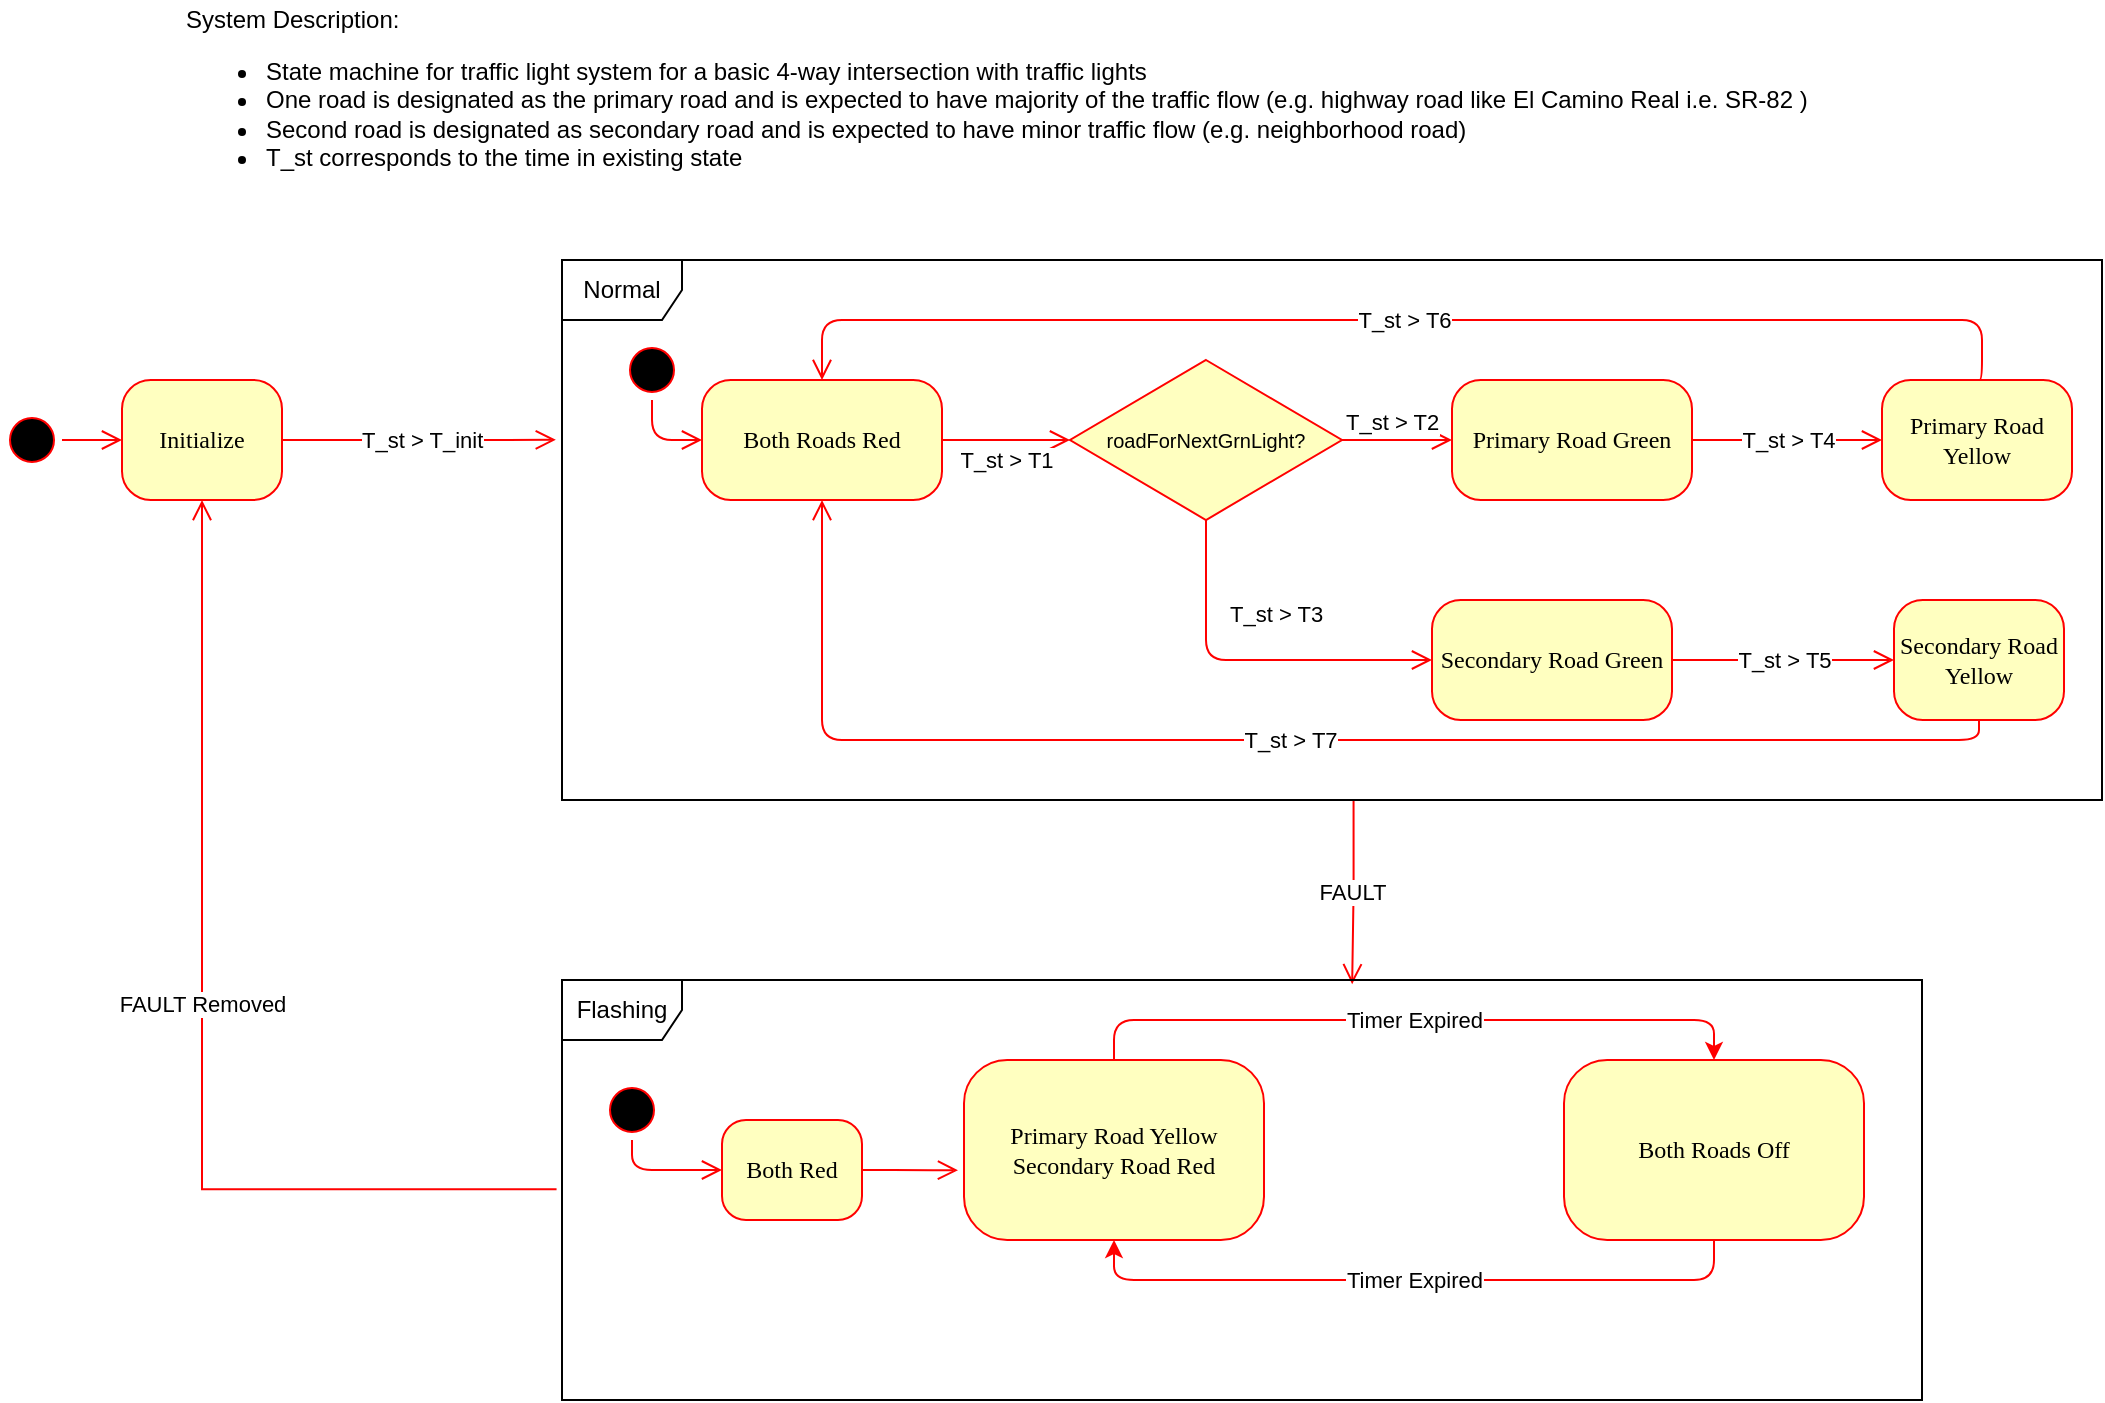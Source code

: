 <mxfile version="24.7.6" pages="2">
  <diagram name="Development" id="58cdce13-f638-feb5-8d6f-7d28b1aa9fa0">
    <mxGraphModel dx="1434" dy="738" grid="1" gridSize="10" guides="1" tooltips="1" connect="1" arrows="1" fold="1" page="1" pageScale="1" pageWidth="1100" pageHeight="850" background="none" math="0" shadow="0">
      <root>
        <mxCell id="0" />
        <mxCell id="1" parent="0" />
        <mxCell id="BRbZvfWua0Ed-t2ezXg7-1" value="System Description:&amp;nbsp;&lt;div&gt;&lt;ul&gt;&lt;li&gt;State machine for traffic light system for a basic 4-way intersection with traffic lights&lt;/li&gt;&lt;li&gt;One road is designated as the primary road and is expected to have majority of the traffic flow (e.g. highway road like El Camino Real i.e. SR-82 )&lt;/li&gt;&lt;li&gt;Second road is designated as secondary road and is expected to have minor traffic flow (e.g. neighborhood road)&lt;/li&gt;&lt;li&gt;T_st corresponds to the time in existing state&lt;/li&gt;&lt;/ul&gt;&lt;/div&gt;" style="text;html=1;align=left;verticalAlign=middle;whiteSpace=wrap;rounded=0;" parent="1" vertex="1">
          <mxGeometry x="130" y="20" width="850" height="100" as="geometry" />
        </mxCell>
        <mxCell id="BRbZvfWua0Ed-t2ezXg7-30" value="" style="edgeStyle=orthogonalEdgeStyle;html=1;verticalAlign=bottom;endArrow=open;endSize=8;strokeColor=#ff0000;rounded=0;entryX=0.581;entryY=0.01;entryDx=0;entryDy=0;entryPerimeter=0;exitX=0.514;exitY=1;exitDx=0;exitDy=0;exitPerimeter=0;" parent="1" source="jDH-KqwCGmMDvKW5Isui-21" target="BRbZvfWua0Ed-t2ezXg7-38" edge="1">
          <mxGeometry relative="1" as="geometry">
            <mxPoint x="643" y="470" as="targetPoint" />
            <mxPoint x="710" y="450" as="sourcePoint" />
          </mxGeometry>
        </mxCell>
        <mxCell id="BRbZvfWua0Ed-t2ezXg7-37" value="FAULT" style="edgeLabel;html=1;align=center;verticalAlign=middle;resizable=0;points=[];" parent="BRbZvfWua0Ed-t2ezXg7-30" vertex="1" connectable="0">
          <mxGeometry relative="1" as="geometry">
            <mxPoint as="offset" />
          </mxGeometry>
        </mxCell>
        <mxCell id="BRbZvfWua0Ed-t2ezXg7-31" value="FAULT Removed" style="edgeStyle=orthogonalEdgeStyle;html=1;verticalAlign=bottom;endArrow=open;endSize=8;strokeColor=#ff0000;rounded=0;entryX=0.5;entryY=1;entryDx=0;entryDy=0;exitX=-0.004;exitY=0.498;exitDx=0;exitDy=0;exitPerimeter=0;" parent="1" source="BRbZvfWua0Ed-t2ezXg7-38" target="jDH-KqwCGmMDvKW5Isui-2" edge="1">
          <mxGeometry relative="1" as="geometry">
            <mxPoint x="180" y="270" as="targetPoint" />
            <mxPoint x="653" y="431" as="sourcePoint" />
          </mxGeometry>
        </mxCell>
        <mxCell id="BRbZvfWua0Ed-t2ezXg7-38" value="Flashing" style="shape=umlFrame;whiteSpace=wrap;html=1;pointerEvents=0;" parent="1" vertex="1">
          <mxGeometry x="320" y="510" width="680" height="210" as="geometry" />
        </mxCell>
        <mxCell id="BRbZvfWua0Ed-t2ezXg7-45" value="Timer Expired" style="edgeStyle=orthogonalEdgeStyle;rounded=1;orthogonalLoop=1;jettySize=auto;html=1;curved=0;fillColor=#e51400;strokeColor=#ff0000;entryX=0.5;entryY=0;entryDx=0;entryDy=0;exitX=0.5;exitY=0;exitDx=0;exitDy=0;" parent="1" source="BRbZvfWua0Ed-t2ezXg7-39" target="BRbZvfWua0Ed-t2ezXg7-40" edge="1">
          <mxGeometry relative="1" as="geometry">
            <mxPoint x="791" y="595" as="targetPoint" />
          </mxGeometry>
        </mxCell>
        <mxCell id="BRbZvfWua0Ed-t2ezXg7-39" value="Primary Road Yellow&lt;div&gt;Secondary Road Red&lt;/div&gt;" style="rounded=1;whiteSpace=wrap;html=1;arcSize=24;fillColor=#ffffc0;strokeColor=#ff0000;shadow=0;comic=0;labelBackgroundColor=none;fontFamily=Verdana;fontSize=12;fontColor=#000000;align=center;" parent="1" vertex="1">
          <mxGeometry x="521" y="550" width="150" height="90" as="geometry" />
        </mxCell>
        <mxCell id="BRbZvfWua0Ed-t2ezXg7-40" value="Both Roads Off" style="rounded=1;whiteSpace=wrap;html=1;arcSize=24;fillColor=#ffffc0;strokeColor=#ff0000;shadow=0;comic=0;labelBackgroundColor=none;fontFamily=Verdana;fontSize=12;fontColor=#000000;align=center;" parent="1" vertex="1">
          <mxGeometry x="821" y="550" width="150" height="90" as="geometry" />
        </mxCell>
        <mxCell id="BRbZvfWua0Ed-t2ezXg7-46" value="Timer Expired" style="edgeStyle=orthogonalEdgeStyle;rounded=1;orthogonalLoop=1;jettySize=auto;html=1;curved=0;fillColor=#e51400;strokeColor=#ff0000;entryX=0.5;entryY=1;entryDx=0;entryDy=0;exitX=0.5;exitY=1;exitDx=0;exitDy=0;" parent="1" source="BRbZvfWua0Ed-t2ezXg7-40" target="BRbZvfWua0Ed-t2ezXg7-39" edge="1">
          <mxGeometry relative="1" as="geometry">
            <mxPoint x="606" y="560" as="sourcePoint" />
            <mxPoint x="906" y="560" as="targetPoint" />
          </mxGeometry>
        </mxCell>
        <mxCell id="BRbZvfWua0Ed-t2ezXg7-48" value="" style="ellipse;html=1;shape=startState;fillColor=#000000;strokeColor=#ff0000;" parent="1" vertex="1">
          <mxGeometry x="340" y="560" width="30" height="30" as="geometry" />
        </mxCell>
        <mxCell id="BRbZvfWua0Ed-t2ezXg7-49" value="" style="edgeStyle=orthogonalEdgeStyle;html=1;verticalAlign=bottom;endArrow=open;endSize=8;strokeColor=#ff0000;rounded=1;entryX=0;entryY=0.5;entryDx=0;entryDy=0;exitX=0.5;exitY=1;exitDx=0;exitDy=0;curved=0;" parent="1" source="BRbZvfWua0Ed-t2ezXg7-48" target="BRbZvfWua0Ed-t2ezXg7-50" edge="1">
          <mxGeometry relative="1" as="geometry">
            <mxPoint x="410" y="620" as="targetPoint" />
          </mxGeometry>
        </mxCell>
        <mxCell id="BRbZvfWua0Ed-t2ezXg7-50" value="Both Red" style="rounded=1;whiteSpace=wrap;html=1;arcSize=24;fillColor=#ffffc0;strokeColor=#ff0000;shadow=0;comic=0;labelBackgroundColor=none;fontFamily=Verdana;fontSize=12;fontColor=#000000;align=center;" parent="1" vertex="1">
          <mxGeometry x="400" y="580" width="70" height="50" as="geometry" />
        </mxCell>
        <mxCell id="BRbZvfWua0Ed-t2ezXg7-51" value="" style="edgeStyle=orthogonalEdgeStyle;html=1;verticalAlign=bottom;endArrow=open;endSize=8;strokeColor=#ff0000;rounded=1;entryX=-0.02;entryY=0.613;entryDx=0;entryDy=0;exitX=1;exitY=0.5;exitDx=0;exitDy=0;curved=0;entryPerimeter=0;" parent="1" source="BRbZvfWua0Ed-t2ezXg7-50" target="BRbZvfWua0Ed-t2ezXg7-39" edge="1">
          <mxGeometry relative="1" as="geometry">
            <mxPoint x="410" y="615" as="targetPoint" />
            <mxPoint x="365" y="600" as="sourcePoint" />
          </mxGeometry>
        </mxCell>
        <mxCell id="jDH-KqwCGmMDvKW5Isui-1" value="" style="ellipse;html=1;shape=startState;fillColor=#000000;strokeColor=#ff0000;rounded=1;shadow=0;comic=0;labelBackgroundColor=none;fontFamily=Verdana;fontSize=12;fontColor=#000000;align=center;direction=south;" vertex="1" parent="1">
          <mxGeometry x="40" y="225" width="30" height="30" as="geometry" />
        </mxCell>
        <mxCell id="jDH-KqwCGmMDvKW5Isui-2" value="Initialize" style="rounded=1;whiteSpace=wrap;html=1;arcSize=24;fillColor=#ffffc0;strokeColor=#ff0000;shadow=0;comic=0;labelBackgroundColor=none;fontFamily=Verdana;fontSize=12;fontColor=#000000;align=center;" vertex="1" parent="1">
          <mxGeometry x="100" y="210" width="80" height="60" as="geometry" />
        </mxCell>
        <mxCell id="jDH-KqwCGmMDvKW5Isui-3" value="&lt;span style=&quot;font-family: Helvetica; font-size: 11px; text-align: center; background-color: rgb(255, 255, 255);&quot;&gt;T_st &amp;gt; T_init&lt;/span&gt;" style="edgeStyle=orthogonalEdgeStyle;html=1;exitX=1;exitY=0.5;labelBackgroundColor=none;endArrow=open;endSize=8;strokeColor=#ff0000;fontFamily=Verdana;fontSize=12;align=left;exitDx=0;exitDy=0;entryX=-0.004;entryY=0.333;entryDx=0;entryDy=0;entryPerimeter=0;" edge="1" parent="1" source="jDH-KqwCGmMDvKW5Isui-2" target="jDH-KqwCGmMDvKW5Isui-21">
          <mxGeometry x="-0.44" relative="1" as="geometry">
            <Array as="points" />
            <mxPoint x="-1" as="offset" />
          </mxGeometry>
        </mxCell>
        <mxCell id="jDH-KqwCGmMDvKW5Isui-4" style="edgeStyle=orthogonalEdgeStyle;html=1;labelBackgroundColor=none;endArrow=open;endSize=8;strokeColor=#ff0000;fontFamily=Verdana;fontSize=12;align=left;" edge="1" parent="1" source="jDH-KqwCGmMDvKW5Isui-1" target="jDH-KqwCGmMDvKW5Isui-2">
          <mxGeometry relative="1" as="geometry" />
        </mxCell>
        <mxCell id="jDH-KqwCGmMDvKW5Isui-5" value="Primary Road Green" style="rounded=1;whiteSpace=wrap;html=1;arcSize=24;fillColor=#ffffc0;strokeColor=#ff0000;shadow=0;comic=0;labelBackgroundColor=none;fontFamily=Verdana;fontSize=12;fontColor=#000000;align=center;" vertex="1" parent="1">
          <mxGeometry x="765" y="210" width="120" height="60" as="geometry" />
        </mxCell>
        <mxCell id="jDH-KqwCGmMDvKW5Isui-6" value="Primary Road Yellow" style="rounded=1;whiteSpace=wrap;html=1;arcSize=24;fillColor=#ffffc0;strokeColor=#ff0000;shadow=0;comic=0;labelBackgroundColor=none;fontFamily=Verdana;fontSize=12;fontColor=#000000;align=center;" vertex="1" parent="1">
          <mxGeometry x="980" y="210" width="95" height="60" as="geometry" />
        </mxCell>
        <mxCell id="jDH-KqwCGmMDvKW5Isui-7" value="Both Roads Red" style="rounded=1;whiteSpace=wrap;html=1;arcSize=24;fillColor=#ffffc0;strokeColor=#ff0000;shadow=0;comic=0;labelBackgroundColor=none;fontFamily=Verdana;fontSize=12;fontColor=#000000;align=center;" vertex="1" parent="1">
          <mxGeometry x="390" y="210" width="120" height="60" as="geometry" />
        </mxCell>
        <mxCell id="jDH-KqwCGmMDvKW5Isui-8" style="edgeStyle=orthogonalEdgeStyle;html=1;exitX=1;exitY=0.5;labelBackgroundColor=none;endArrow=open;endSize=8;strokeColor=#ff0000;fontFamily=Verdana;fontSize=12;align=left;exitDx=0;exitDy=0;entryX=0;entryY=0.5;entryDx=0;entryDy=0;" edge="1" parent="1" source="jDH-KqwCGmMDvKW5Isui-7" target="jDH-KqwCGmMDvKW5Isui-18">
          <mxGeometry relative="1" as="geometry">
            <Array as="points" />
            <mxPoint x="605" y="240" as="sourcePoint" />
            <mxPoint x="515" y="250" as="targetPoint" />
          </mxGeometry>
        </mxCell>
        <mxCell id="jDH-KqwCGmMDvKW5Isui-9" value="T_st &amp;gt; T1" style="edgeLabel;html=1;align=center;verticalAlign=middle;resizable=0;points=[];" vertex="1" connectable="0" parent="jDH-KqwCGmMDvKW5Isui-8">
          <mxGeometry relative="1" as="geometry">
            <mxPoint y="10" as="offset" />
          </mxGeometry>
        </mxCell>
        <mxCell id="jDH-KqwCGmMDvKW5Isui-10" style="edgeStyle=orthogonalEdgeStyle;html=1;exitX=0.5;exitY=0;labelBackgroundColor=none;endArrow=open;endSize=8;strokeColor=#ff0000;fontFamily=Verdana;fontSize=12;align=left;exitDx=0;exitDy=0;entryX=0.5;entryY=0;entryDx=0;entryDy=0;" edge="1" parent="1" source="jDH-KqwCGmMDvKW5Isui-6" target="jDH-KqwCGmMDvKW5Isui-7">
          <mxGeometry relative="1" as="geometry">
            <Array as="points">
              <mxPoint x="1030" y="210" />
              <mxPoint x="1030" y="180" />
              <mxPoint x="450" y="180" />
            </Array>
            <mxPoint x="485" y="270" as="sourcePoint" />
            <mxPoint x="545" y="210" as="targetPoint" />
          </mxGeometry>
        </mxCell>
        <mxCell id="jDH-KqwCGmMDvKW5Isui-11" value="T_st &amp;gt; T6" style="edgeLabel;html=1;align=center;verticalAlign=middle;resizable=0;points=[];" vertex="1" connectable="0" parent="jDH-KqwCGmMDvKW5Isui-10">
          <mxGeometry relative="1" as="geometry">
            <mxPoint as="offset" />
          </mxGeometry>
        </mxCell>
        <mxCell id="jDH-KqwCGmMDvKW5Isui-12" value="Secondary Road Green" style="rounded=1;whiteSpace=wrap;html=1;arcSize=24;fillColor=#ffffc0;strokeColor=#ff0000;shadow=0;comic=0;labelBackgroundColor=none;fontFamily=Verdana;fontSize=12;fontColor=#000000;align=center;" vertex="1" parent="1">
          <mxGeometry x="755" y="320" width="120" height="60" as="geometry" />
        </mxCell>
        <mxCell id="jDH-KqwCGmMDvKW5Isui-13" value="Secondary Road Yellow" style="rounded=1;whiteSpace=wrap;html=1;arcSize=24;fillColor=#ffffc0;strokeColor=#ff0000;shadow=0;comic=0;labelBackgroundColor=none;fontFamily=Verdana;fontSize=12;fontColor=#000000;align=center;" vertex="1" parent="1">
          <mxGeometry x="986" y="320" width="85" height="60" as="geometry" />
        </mxCell>
        <mxCell id="jDH-KqwCGmMDvKW5Isui-14" style="edgeStyle=orthogonalEdgeStyle;html=1;exitX=1;exitY=0.5;labelBackgroundColor=none;endArrow=open;endSize=8;strokeColor=#ff0000;fontFamily=Verdana;fontSize=12;align=left;exitDx=0;exitDy=0;entryX=0;entryY=0.5;entryDx=0;entryDy=0;" edge="1" parent="1" source="jDH-KqwCGmMDvKW5Isui-12" target="jDH-KqwCGmMDvKW5Isui-13">
          <mxGeometry relative="1" as="geometry">
            <Array as="points" />
            <mxPoint x="559" y="370" as="sourcePoint" />
            <mxPoint x="609" y="370" as="targetPoint" />
          </mxGeometry>
        </mxCell>
        <mxCell id="jDH-KqwCGmMDvKW5Isui-15" value="T_st &amp;gt; T5" style="edgeLabel;html=1;align=center;verticalAlign=middle;resizable=0;points=[];" vertex="1" connectable="0" parent="jDH-KqwCGmMDvKW5Isui-14">
          <mxGeometry relative="1" as="geometry">
            <mxPoint as="offset" />
          </mxGeometry>
        </mxCell>
        <mxCell id="jDH-KqwCGmMDvKW5Isui-16" style="edgeStyle=orthogonalEdgeStyle;html=1;exitX=0.5;exitY=1;labelBackgroundColor=none;endArrow=open;endSize=8;strokeColor=#ff0000;fontFamily=Verdana;fontSize=12;align=left;exitDx=0;exitDy=0;entryX=0.5;entryY=1;entryDx=0;entryDy=0;" edge="1" parent="1" source="jDH-KqwCGmMDvKW5Isui-13" target="jDH-KqwCGmMDvKW5Isui-7">
          <mxGeometry relative="1" as="geometry">
            <Array as="points" />
            <mxPoint x="550" y="260" as="sourcePoint" />
            <mxPoint x="600" y="260" as="targetPoint" />
          </mxGeometry>
        </mxCell>
        <mxCell id="jDH-KqwCGmMDvKW5Isui-17" value="T_st &amp;gt; T7" style="edgeLabel;html=1;align=center;verticalAlign=middle;resizable=0;points=[];" vertex="1" connectable="0" parent="jDH-KqwCGmMDvKW5Isui-16">
          <mxGeometry relative="1" as="geometry">
            <mxPoint as="offset" />
          </mxGeometry>
        </mxCell>
        <mxCell id="jDH-KqwCGmMDvKW5Isui-18" value="&lt;font style=&quot;font-size: 10px;&quot;&gt;roadForNextGrnLight?&lt;/font&gt;" style="rhombus;whiteSpace=wrap;html=1;fontColor=#000000;fillColor=#ffffc0;strokeColor=#ff0000;" vertex="1" parent="1">
          <mxGeometry x="574" y="200" width="136" height="80" as="geometry" />
        </mxCell>
        <mxCell id="jDH-KqwCGmMDvKW5Isui-19" value="&lt;span style=&quot;text-align: center;&quot;&gt;T_st &amp;gt; T2&lt;/span&gt;" style="edgeStyle=orthogonalEdgeStyle;html=1;align=left;verticalAlign=bottom;endArrow=open;endSize=8;strokeColor=#ff0000;rounded=0;entryX=0;entryY=0.5;entryDx=0;entryDy=0;" edge="1" parent="1" source="jDH-KqwCGmMDvKW5Isui-18" target="jDH-KqwCGmMDvKW5Isui-5">
          <mxGeometry x="-1" relative="1" as="geometry">
            <mxPoint x="755" y="240" as="targetPoint" />
          </mxGeometry>
        </mxCell>
        <mxCell id="jDH-KqwCGmMDvKW5Isui-20" value="&lt;span style=&quot;text-align: center;&quot;&gt;T_st &amp;gt; T3&lt;/span&gt;" style="edgeStyle=orthogonalEdgeStyle;html=1;align=left;verticalAlign=top;endArrow=open;endSize=8;strokeColor=#ff0000;rounded=1;entryX=0;entryY=0.5;entryDx=0;entryDy=0;curved=0;exitX=0.5;exitY=1;exitDx=0;exitDy=0;" edge="1" parent="1" source="jDH-KqwCGmMDvKW5Isui-18" target="jDH-KqwCGmMDvKW5Isui-12">
          <mxGeometry x="-0.634" y="10" relative="1" as="geometry">
            <mxPoint x="685" y="320" as="targetPoint" />
            <Array as="points">
              <mxPoint x="642" y="350" />
            </Array>
            <mxPoint as="offset" />
          </mxGeometry>
        </mxCell>
        <mxCell id="jDH-KqwCGmMDvKW5Isui-21" value="Normal" style="shape=umlFrame;whiteSpace=wrap;html=1;pointerEvents=0;" vertex="1" parent="1">
          <mxGeometry x="320" y="150" width="770" height="270" as="geometry" />
        </mxCell>
        <mxCell id="jDH-KqwCGmMDvKW5Isui-22" value="" style="ellipse;html=1;shape=startState;fillColor=#000000;strokeColor=#ff0000;" vertex="1" parent="1">
          <mxGeometry x="350" y="190" width="30" height="30" as="geometry" />
        </mxCell>
        <mxCell id="jDH-KqwCGmMDvKW5Isui-23" value="" style="edgeStyle=orthogonalEdgeStyle;html=1;verticalAlign=bottom;endArrow=open;endSize=8;strokeColor=#ff0000;rounded=1;entryX=0;entryY=0.5;entryDx=0;entryDy=0;exitX=0.5;exitY=1;exitDx=0;exitDy=0;curved=0;" edge="1" parent="1" source="jDH-KqwCGmMDvKW5Isui-22" target="jDH-KqwCGmMDvKW5Isui-7">
          <mxGeometry relative="1" as="geometry">
            <mxPoint x="395" y="299" as="targetPoint" />
          </mxGeometry>
        </mxCell>
        <mxCell id="jDH-KqwCGmMDvKW5Isui-24" value="t" style="edgeStyle=orthogonalEdgeStyle;html=1;exitX=1;exitY=0.5;labelBackgroundColor=none;endArrow=open;endSize=8;strokeColor=#ff0000;fontFamily=Verdana;fontSize=12;align=left;exitDx=0;exitDy=0;entryX=0;entryY=0.5;entryDx=0;entryDy=0;" edge="1" parent="1" source="jDH-KqwCGmMDvKW5Isui-5" target="jDH-KqwCGmMDvKW5Isui-6">
          <mxGeometry relative="1" as="geometry">
            <Array as="points" />
            <mxPoint x="885" y="360" as="sourcePoint" />
            <mxPoint x="996" y="360" as="targetPoint" />
          </mxGeometry>
        </mxCell>
        <mxCell id="jDH-KqwCGmMDvKW5Isui-25" value="T_st &amp;gt; T4" style="edgeLabel;html=1;align=center;verticalAlign=middle;resizable=0;points=[];" vertex="1" connectable="0" parent="jDH-KqwCGmMDvKW5Isui-24">
          <mxGeometry relative="1" as="geometry">
            <mxPoint as="offset" />
          </mxGeometry>
        </mxCell>
      </root>
    </mxGraphModel>
  </diagram>
  <diagram name="TrafficLight_v1.0.0" id="o9gIGF37k6jqkOas-4De">
    <mxGraphModel dx="1434" dy="738" grid="1" gridSize="10" guides="1" tooltips="1" connect="1" arrows="1" fold="1" page="1" pageScale="1" pageWidth="1100" pageHeight="850" background="none" math="0" shadow="0">
      <root>
        <mxCell id="3vCllr6LxMNnYbpR1g6r-0" />
        <mxCell id="3vCllr6LxMNnYbpR1g6r-1" parent="3vCllr6LxMNnYbpR1g6r-0" />
        <mxCell id="3vCllr6LxMNnYbpR1g6r-2" value="" style="ellipse;html=1;shape=startState;fillColor=#000000;strokeColor=#ff0000;rounded=1;shadow=0;comic=0;labelBackgroundColor=none;fontFamily=Verdana;fontSize=12;fontColor=#000000;align=center;direction=south;" vertex="1" parent="3vCllr6LxMNnYbpR1g6r-1">
          <mxGeometry x="40" y="225" width="30" height="30" as="geometry" />
        </mxCell>
        <mxCell id="3vCllr6LxMNnYbpR1g6r-3" value="Initialize" style="rounded=1;whiteSpace=wrap;html=1;arcSize=24;fillColor=#ffffc0;strokeColor=#ff0000;shadow=0;comic=0;labelBackgroundColor=none;fontFamily=Verdana;fontSize=12;fontColor=#000000;align=center;" vertex="1" parent="3vCllr6LxMNnYbpR1g6r-1">
          <mxGeometry x="100" y="210" width="80" height="60" as="geometry" />
        </mxCell>
        <mxCell id="3vCllr6LxMNnYbpR1g6r-4" value="&lt;span style=&quot;font-family: Helvetica; font-size: 11px; text-align: center; background-color: rgb(255, 255, 255);&quot;&gt;T_st &amp;gt; T_init&lt;/span&gt;" style="edgeStyle=orthogonalEdgeStyle;html=1;exitX=1;exitY=0.5;labelBackgroundColor=none;endArrow=open;endSize=8;strokeColor=#ff0000;fontFamily=Verdana;fontSize=12;align=left;exitDx=0;exitDy=0;entryX=0.003;entryY=0.335;entryDx=0;entryDy=0;entryPerimeter=0;" edge="1" parent="3vCllr6LxMNnYbpR1g6r-1" source="3vCllr6LxMNnYbpR1g6r-3" target="3vCllr6LxMNnYbpR1g6r-25">
          <mxGeometry x="-0.44" relative="1" as="geometry">
            <Array as="points" />
            <mxPoint x="-1" as="offset" />
          </mxGeometry>
        </mxCell>
        <mxCell id="3vCllr6LxMNnYbpR1g6r-5" style="edgeStyle=orthogonalEdgeStyle;html=1;labelBackgroundColor=none;endArrow=open;endSize=8;strokeColor=#ff0000;fontFamily=Verdana;fontSize=12;align=left;" edge="1" parent="3vCllr6LxMNnYbpR1g6r-1" source="3vCllr6LxMNnYbpR1g6r-2" target="3vCllr6LxMNnYbpR1g6r-3">
          <mxGeometry relative="1" as="geometry" />
        </mxCell>
        <mxCell id="3vCllr6LxMNnYbpR1g6r-6" value="System Description:&amp;nbsp;&lt;div&gt;&lt;ul&gt;&lt;li&gt;State machine for traffic light system for a basic 4-way intersection with traffic lights&lt;/li&gt;&lt;li&gt;One road is designated as the primary road and is expected to have majority of the traffic flow (e.g. highway road like El Camino Real i.e. SR-82 )&lt;/li&gt;&lt;li&gt;Second road is designated as secondary road and is expected to have minor traffic flow (e.g. neighborhood road)&lt;/li&gt;&lt;li&gt;T_st corresponds to the time in existing state&lt;/li&gt;&lt;/ul&gt;&lt;/div&gt;" style="text;html=1;align=left;verticalAlign=middle;whiteSpace=wrap;rounded=0;" vertex="1" parent="3vCllr6LxMNnYbpR1g6r-1">
          <mxGeometry x="130" y="20" width="840" height="100" as="geometry" />
        </mxCell>
        <mxCell id="3vCllr6LxMNnYbpR1g6r-7" value="Primary Road Green" style="rounded=1;whiteSpace=wrap;html=1;arcSize=24;fillColor=#ffffc0;strokeColor=#ff0000;shadow=0;comic=0;labelBackgroundColor=none;fontFamily=Verdana;fontSize=12;fontColor=#000000;align=center;" vertex="1" parent="3vCllr6LxMNnYbpR1g6r-1">
          <mxGeometry x="765" y="210" width="120" height="60" as="geometry" />
        </mxCell>
        <mxCell id="3vCllr6LxMNnYbpR1g6r-8" value="Primary Road Yellow" style="rounded=1;whiteSpace=wrap;html=1;arcSize=24;fillColor=#ffffc0;strokeColor=#ff0000;shadow=0;comic=0;labelBackgroundColor=none;fontFamily=Verdana;fontSize=12;fontColor=#000000;align=center;" vertex="1" parent="3vCllr6LxMNnYbpR1g6r-1">
          <mxGeometry x="980" y="210" width="95" height="60" as="geometry" />
        </mxCell>
        <mxCell id="3vCllr6LxMNnYbpR1g6r-9" value="Both Roads Red" style="rounded=1;whiteSpace=wrap;html=1;arcSize=24;fillColor=#ffffc0;strokeColor=#ff0000;shadow=0;comic=0;labelBackgroundColor=none;fontFamily=Verdana;fontSize=12;fontColor=#000000;align=center;" vertex="1" parent="3vCllr6LxMNnYbpR1g6r-1">
          <mxGeometry x="390" y="210" width="120" height="60" as="geometry" />
        </mxCell>
        <mxCell id="3vCllr6LxMNnYbpR1g6r-10" style="edgeStyle=orthogonalEdgeStyle;html=1;exitX=1;exitY=0.5;labelBackgroundColor=none;endArrow=open;endSize=8;strokeColor=#ff0000;fontFamily=Verdana;fontSize=12;align=left;exitDx=0;exitDy=0;entryX=0;entryY=0.5;entryDx=0;entryDy=0;" edge="1" parent="3vCllr6LxMNnYbpR1g6r-1" source="3vCllr6LxMNnYbpR1g6r-9" target="3vCllr6LxMNnYbpR1g6r-22">
          <mxGeometry relative="1" as="geometry">
            <Array as="points" />
            <mxPoint x="605" y="240" as="sourcePoint" />
            <mxPoint x="515" y="250" as="targetPoint" />
          </mxGeometry>
        </mxCell>
        <mxCell id="3vCllr6LxMNnYbpR1g6r-11" value="T_st &amp;gt; T1" style="edgeLabel;html=1;align=center;verticalAlign=middle;resizable=0;points=[];" vertex="1" connectable="0" parent="3vCllr6LxMNnYbpR1g6r-10">
          <mxGeometry relative="1" as="geometry">
            <mxPoint y="10" as="offset" />
          </mxGeometry>
        </mxCell>
        <mxCell id="3vCllr6LxMNnYbpR1g6r-14" style="edgeStyle=orthogonalEdgeStyle;html=1;exitX=0.5;exitY=0;labelBackgroundColor=none;endArrow=open;endSize=8;strokeColor=#ff0000;fontFamily=Verdana;fontSize=12;align=left;exitDx=0;exitDy=0;entryX=0.5;entryY=0;entryDx=0;entryDy=0;" edge="1" parent="3vCllr6LxMNnYbpR1g6r-1" source="3vCllr6LxMNnYbpR1g6r-8" target="3vCllr6LxMNnYbpR1g6r-9">
          <mxGeometry relative="1" as="geometry">
            <Array as="points">
              <mxPoint x="1030" y="210" />
              <mxPoint x="1030" y="180" />
              <mxPoint x="450" y="180" />
            </Array>
            <mxPoint x="485" y="270" as="sourcePoint" />
            <mxPoint x="545" y="210" as="targetPoint" />
          </mxGeometry>
        </mxCell>
        <mxCell id="3vCllr6LxMNnYbpR1g6r-15" value="T_st &amp;gt; T6" style="edgeLabel;html=1;align=center;verticalAlign=middle;resizable=0;points=[];" vertex="1" connectable="0" parent="3vCllr6LxMNnYbpR1g6r-14">
          <mxGeometry relative="1" as="geometry">
            <mxPoint as="offset" />
          </mxGeometry>
        </mxCell>
        <mxCell id="3vCllr6LxMNnYbpR1g6r-16" value="Secondary Road Green" style="rounded=1;whiteSpace=wrap;html=1;arcSize=24;fillColor=#ffffc0;strokeColor=#ff0000;shadow=0;comic=0;labelBackgroundColor=none;fontFamily=Verdana;fontSize=12;fontColor=#000000;align=center;" vertex="1" parent="3vCllr6LxMNnYbpR1g6r-1">
          <mxGeometry x="755" y="320" width="120" height="60" as="geometry" />
        </mxCell>
        <mxCell id="3vCllr6LxMNnYbpR1g6r-17" value="Secondary Road Yellow" style="rounded=1;whiteSpace=wrap;html=1;arcSize=24;fillColor=#ffffc0;strokeColor=#ff0000;shadow=0;comic=0;labelBackgroundColor=none;fontFamily=Verdana;fontSize=12;fontColor=#000000;align=center;" vertex="1" parent="3vCllr6LxMNnYbpR1g6r-1">
          <mxGeometry x="986" y="320" width="85" height="60" as="geometry" />
        </mxCell>
        <mxCell id="3vCllr6LxMNnYbpR1g6r-18" style="edgeStyle=orthogonalEdgeStyle;html=1;exitX=1;exitY=0.5;labelBackgroundColor=none;endArrow=open;endSize=8;strokeColor=#ff0000;fontFamily=Verdana;fontSize=12;align=left;exitDx=0;exitDy=0;entryX=0;entryY=0.5;entryDx=0;entryDy=0;" edge="1" parent="3vCllr6LxMNnYbpR1g6r-1" source="3vCllr6LxMNnYbpR1g6r-16" target="3vCllr6LxMNnYbpR1g6r-17">
          <mxGeometry relative="1" as="geometry">
            <Array as="points" />
            <mxPoint x="559" y="370" as="sourcePoint" />
            <mxPoint x="609" y="370" as="targetPoint" />
          </mxGeometry>
        </mxCell>
        <mxCell id="3vCllr6LxMNnYbpR1g6r-19" value="T_st &amp;gt; T5" style="edgeLabel;html=1;align=center;verticalAlign=middle;resizable=0;points=[];" vertex="1" connectable="0" parent="3vCllr6LxMNnYbpR1g6r-18">
          <mxGeometry relative="1" as="geometry">
            <mxPoint as="offset" />
          </mxGeometry>
        </mxCell>
        <mxCell id="3vCllr6LxMNnYbpR1g6r-20" style="edgeStyle=orthogonalEdgeStyle;html=1;exitX=0.5;exitY=1;labelBackgroundColor=none;endArrow=open;endSize=8;strokeColor=#ff0000;fontFamily=Verdana;fontSize=12;align=left;exitDx=0;exitDy=0;entryX=0.5;entryY=1;entryDx=0;entryDy=0;" edge="1" parent="3vCllr6LxMNnYbpR1g6r-1" source="3vCllr6LxMNnYbpR1g6r-17" target="3vCllr6LxMNnYbpR1g6r-9">
          <mxGeometry relative="1" as="geometry">
            <Array as="points" />
            <mxPoint x="550" y="260" as="sourcePoint" />
            <mxPoint x="600" y="260" as="targetPoint" />
          </mxGeometry>
        </mxCell>
        <mxCell id="3vCllr6LxMNnYbpR1g6r-21" value="T_st &amp;gt; T7" style="edgeLabel;html=1;align=center;verticalAlign=middle;resizable=0;points=[];" vertex="1" connectable="0" parent="3vCllr6LxMNnYbpR1g6r-20">
          <mxGeometry relative="1" as="geometry">
            <mxPoint as="offset" />
          </mxGeometry>
        </mxCell>
        <mxCell id="3vCllr6LxMNnYbpR1g6r-22" value="&lt;font style=&quot;font-size: 10px;&quot;&gt;roadForNextGrnLight?&lt;/font&gt;" style="rhombus;whiteSpace=wrap;html=1;fontColor=#000000;fillColor=#ffffc0;strokeColor=#ff0000;" vertex="1" parent="3vCllr6LxMNnYbpR1g6r-1">
          <mxGeometry x="574" y="200" width="136" height="80" as="geometry" />
        </mxCell>
        <mxCell id="3vCllr6LxMNnYbpR1g6r-23" value="&lt;span style=&quot;text-align: center;&quot;&gt;T_st &amp;gt; T2&lt;/span&gt;" style="edgeStyle=orthogonalEdgeStyle;html=1;align=left;verticalAlign=bottom;endArrow=open;endSize=8;strokeColor=#ff0000;rounded=0;entryX=0;entryY=0.5;entryDx=0;entryDy=0;" edge="1" parent="3vCllr6LxMNnYbpR1g6r-1" source="3vCllr6LxMNnYbpR1g6r-22" target="3vCllr6LxMNnYbpR1g6r-7">
          <mxGeometry x="-1" relative="1" as="geometry">
            <mxPoint x="755" y="240" as="targetPoint" />
          </mxGeometry>
        </mxCell>
        <mxCell id="3vCllr6LxMNnYbpR1g6r-24" value="&lt;span style=&quot;text-align: center;&quot;&gt;T_st &amp;gt; T3&lt;/span&gt;" style="edgeStyle=orthogonalEdgeStyle;html=1;align=left;verticalAlign=top;endArrow=open;endSize=8;strokeColor=#ff0000;rounded=1;entryX=0;entryY=0.5;entryDx=0;entryDy=0;curved=0;exitX=0.5;exitY=1;exitDx=0;exitDy=0;" edge="1" parent="3vCllr6LxMNnYbpR1g6r-1" source="3vCllr6LxMNnYbpR1g6r-22" target="3vCllr6LxMNnYbpR1g6r-16">
          <mxGeometry x="-0.634" y="10" relative="1" as="geometry">
            <mxPoint x="685" y="320" as="targetPoint" />
            <Array as="points">
              <mxPoint x="642" y="350" />
            </Array>
            <mxPoint as="offset" />
          </mxGeometry>
        </mxCell>
        <mxCell id="3vCllr6LxMNnYbpR1g6r-25" value="Normal" style="shape=umlFrame;whiteSpace=wrap;html=1;pointerEvents=0;" vertex="1" parent="3vCllr6LxMNnYbpR1g6r-1">
          <mxGeometry x="320" y="150" width="770" height="270" as="geometry" />
        </mxCell>
        <mxCell id="3vCllr6LxMNnYbpR1g6r-26" value="" style="ellipse;html=1;shape=startState;fillColor=#000000;strokeColor=#ff0000;" vertex="1" parent="3vCllr6LxMNnYbpR1g6r-1">
          <mxGeometry x="350" y="190" width="30" height="30" as="geometry" />
        </mxCell>
        <mxCell id="3vCllr6LxMNnYbpR1g6r-27" value="" style="edgeStyle=orthogonalEdgeStyle;html=1;verticalAlign=bottom;endArrow=open;endSize=8;strokeColor=#ff0000;rounded=1;entryX=0;entryY=0.5;entryDx=0;entryDy=0;exitX=0.5;exitY=1;exitDx=0;exitDy=0;curved=0;" edge="1" parent="3vCllr6LxMNnYbpR1g6r-1" source="3vCllr6LxMNnYbpR1g6r-26" target="3vCllr6LxMNnYbpR1g6r-9">
          <mxGeometry relative="1" as="geometry">
            <mxPoint x="395" y="299" as="targetPoint" />
          </mxGeometry>
        </mxCell>
        <mxCell id="IduEJ0krSf0QHvikG718-2" value="t" style="edgeStyle=orthogonalEdgeStyle;html=1;exitX=1;exitY=0.5;labelBackgroundColor=none;endArrow=open;endSize=8;strokeColor=#ff0000;fontFamily=Verdana;fontSize=12;align=left;exitDx=0;exitDy=0;entryX=0;entryY=0.5;entryDx=0;entryDy=0;" edge="1" parent="3vCllr6LxMNnYbpR1g6r-1" source="3vCllr6LxMNnYbpR1g6r-7" target="3vCllr6LxMNnYbpR1g6r-8">
          <mxGeometry relative="1" as="geometry">
            <Array as="points" />
            <mxPoint x="885" y="360" as="sourcePoint" />
            <mxPoint x="996" y="360" as="targetPoint" />
          </mxGeometry>
        </mxCell>
        <mxCell id="IduEJ0krSf0QHvikG718-3" value="T_st &amp;gt; T4" style="edgeLabel;html=1;align=center;verticalAlign=middle;resizable=0;points=[];" vertex="1" connectable="0" parent="IduEJ0krSf0QHvikG718-2">
          <mxGeometry relative="1" as="geometry">
            <mxPoint as="offset" />
          </mxGeometry>
        </mxCell>
      </root>
    </mxGraphModel>
  </diagram>
</mxfile>

